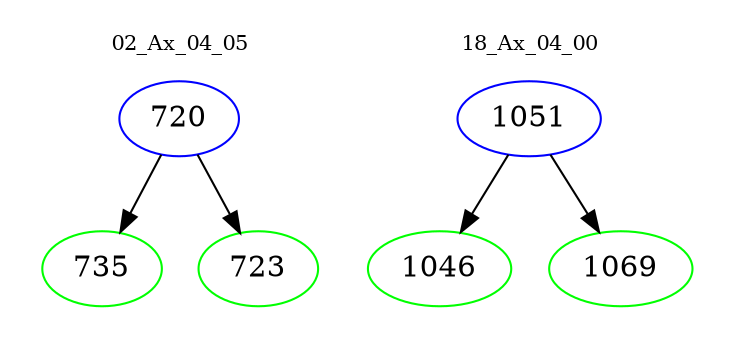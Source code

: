 digraph{
subgraph cluster_0 {
color = white
label = "02_Ax_04_05";
fontsize=10;
T0_720 [label="720", color="blue"]
T0_720 -> T0_735 [color="black"]
T0_735 [label="735", color="green"]
T0_720 -> T0_723 [color="black"]
T0_723 [label="723", color="green"]
}
subgraph cluster_1 {
color = white
label = "18_Ax_04_00";
fontsize=10;
T1_1051 [label="1051", color="blue"]
T1_1051 -> T1_1046 [color="black"]
T1_1046 [label="1046", color="green"]
T1_1051 -> T1_1069 [color="black"]
T1_1069 [label="1069", color="green"]
}
}
